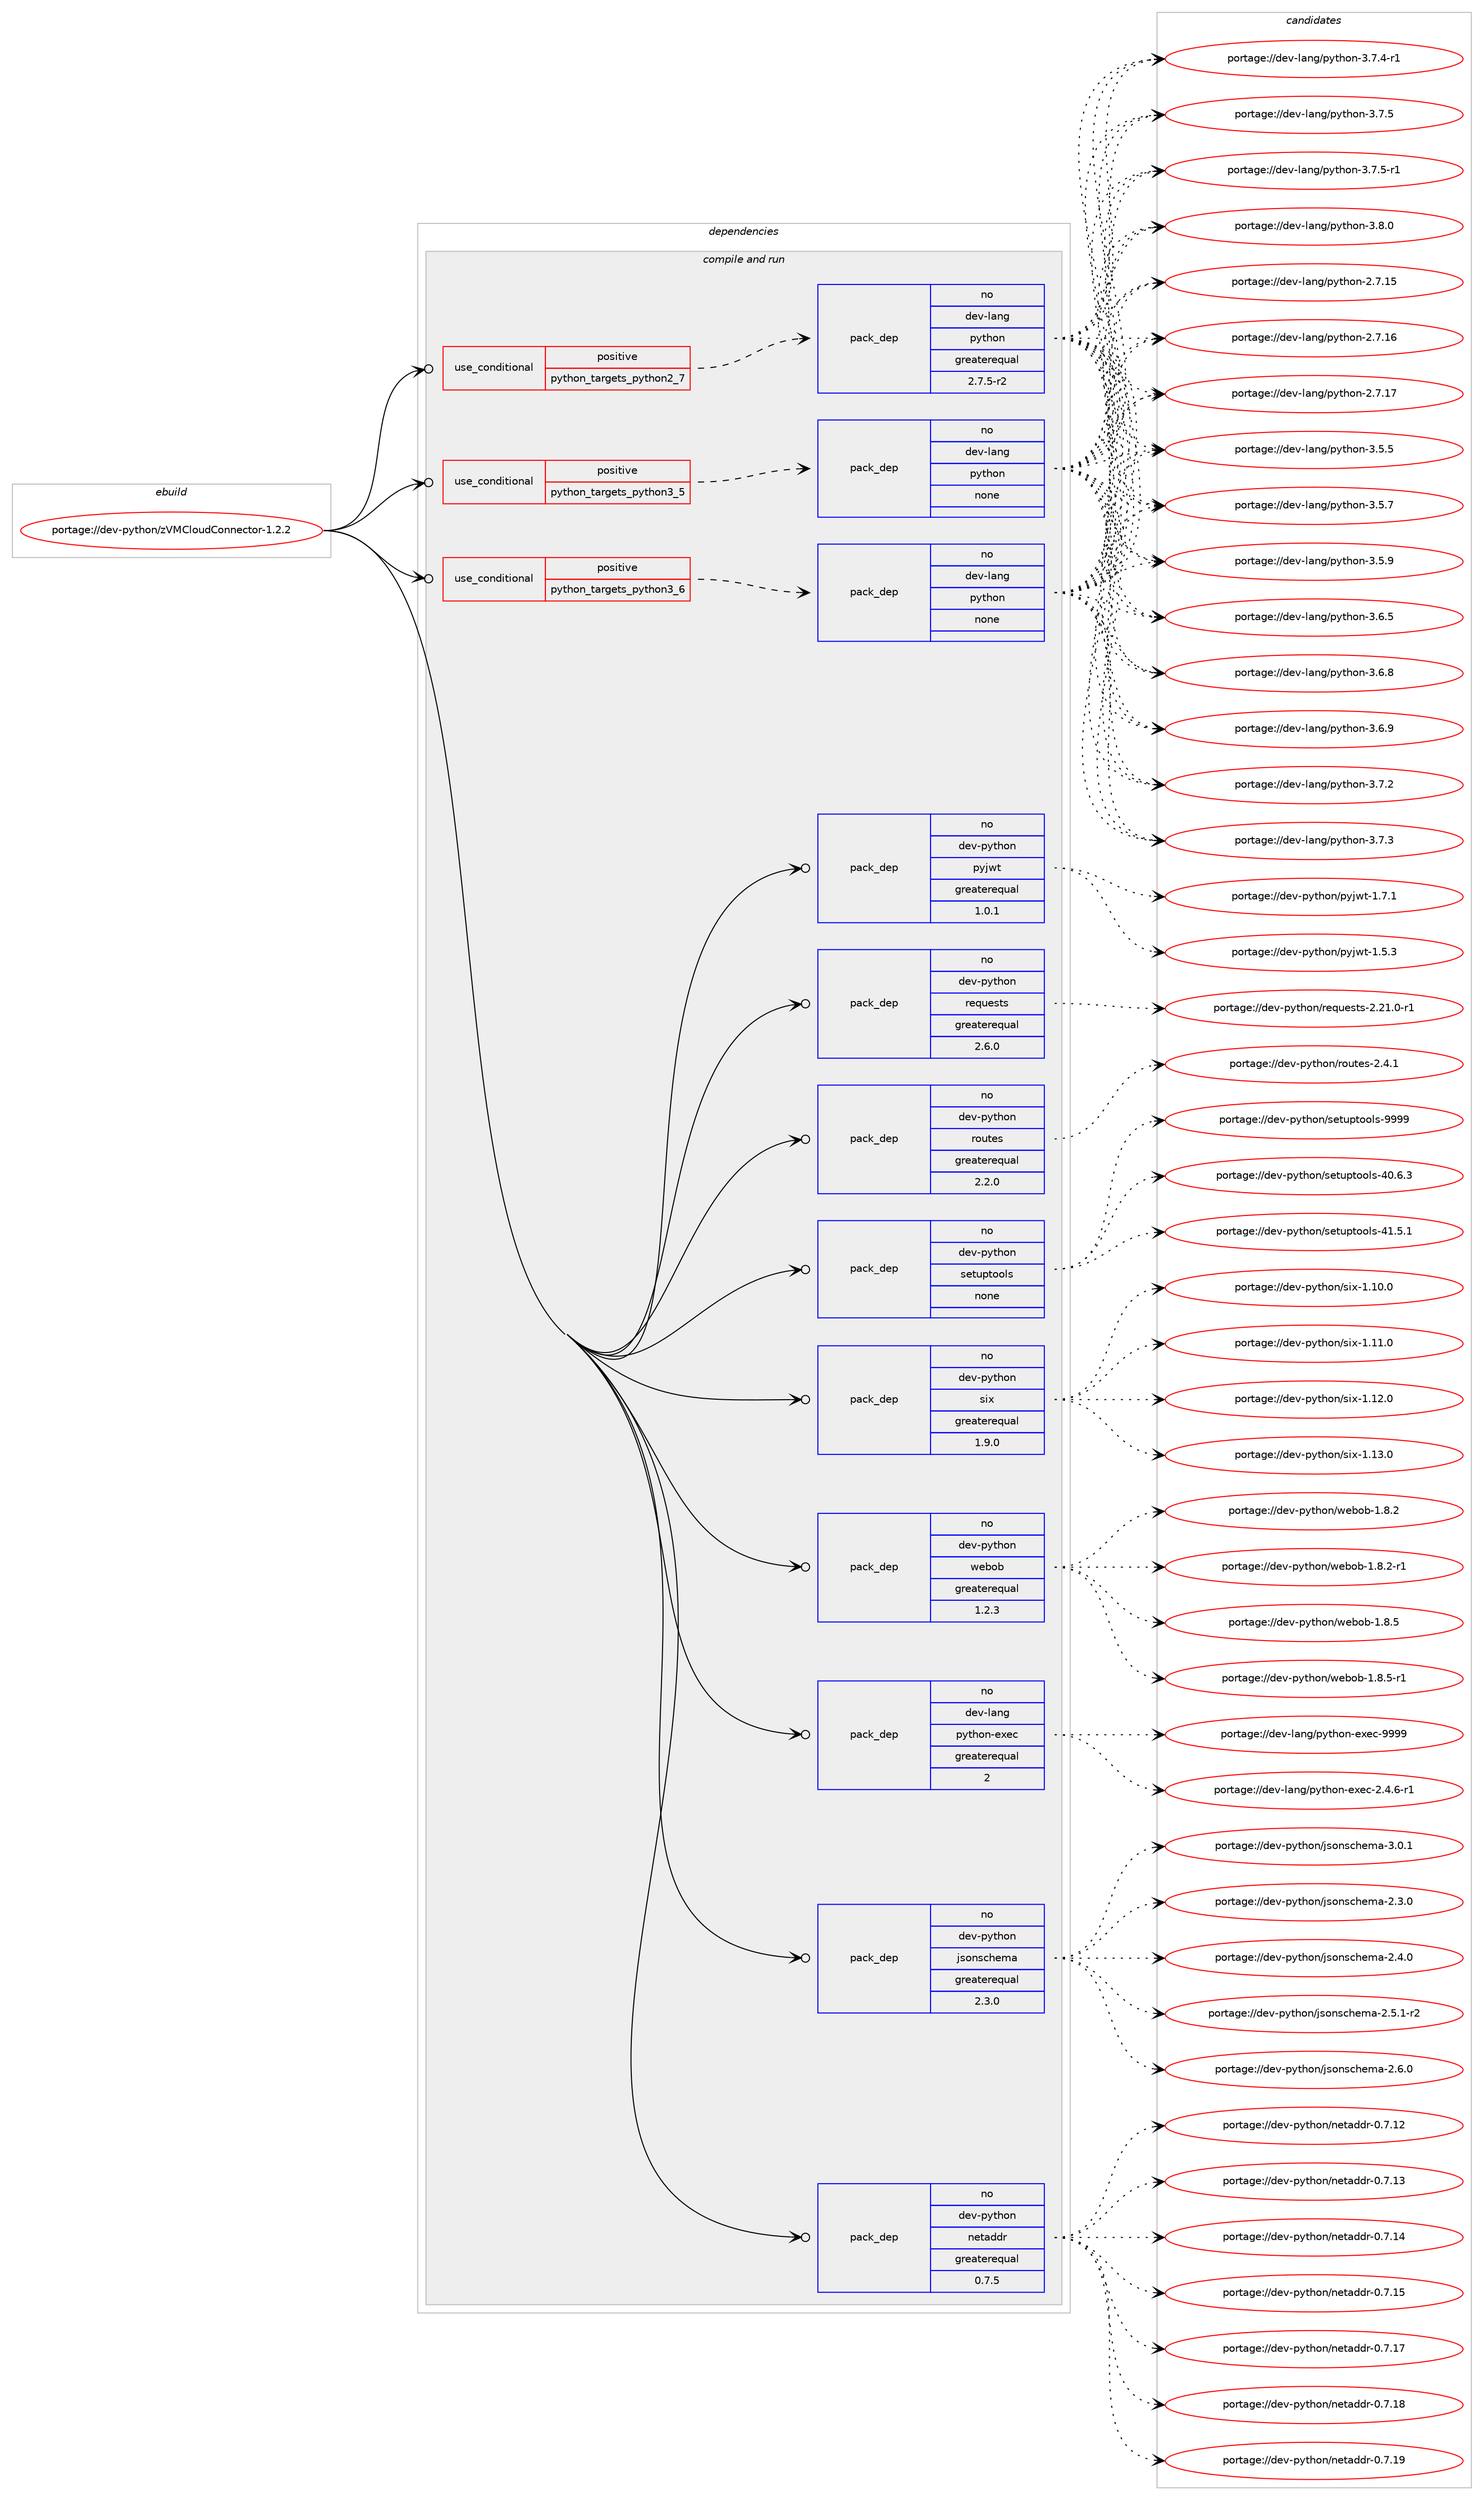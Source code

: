 digraph prolog {

# *************
# Graph options
# *************

newrank=true;
concentrate=true;
compound=true;
graph [rankdir=LR,fontname=Helvetica,fontsize=10,ranksep=1.5];#, ranksep=2.5, nodesep=0.2];
edge  [arrowhead=vee];
node  [fontname=Helvetica,fontsize=10];

# **********
# The ebuild
# **********

subgraph cluster_leftcol {
color=gray;
rank=same;
label=<<i>ebuild</i>>;
id [label="portage://dev-python/zVMCloudConnector-1.2.2", color=red, width=4, href="../dev-python/zVMCloudConnector-1.2.2.svg"];
}

# ****************
# The dependencies
# ****************

subgraph cluster_midcol {
color=gray;
label=<<i>dependencies</i>>;
subgraph cluster_compile {
fillcolor="#eeeeee";
style=filled;
label=<<i>compile</i>>;
}
subgraph cluster_compileandrun {
fillcolor="#eeeeee";
style=filled;
label=<<i>compile and run</i>>;
subgraph cond41123 {
dependency179964 [label=<<TABLE BORDER="0" CELLBORDER="1" CELLSPACING="0" CELLPADDING="4"><TR><TD ROWSPAN="3" CELLPADDING="10">use_conditional</TD></TR><TR><TD>positive</TD></TR><TR><TD>python_targets_python2_7</TD></TR></TABLE>>, shape=none, color=red];
subgraph pack135430 {
dependency179965 [label=<<TABLE BORDER="0" CELLBORDER="1" CELLSPACING="0" CELLPADDING="4" WIDTH="220"><TR><TD ROWSPAN="6" CELLPADDING="30">pack_dep</TD></TR><TR><TD WIDTH="110">no</TD></TR><TR><TD>dev-lang</TD></TR><TR><TD>python</TD></TR><TR><TD>greaterequal</TD></TR><TR><TD>2.7.5-r2</TD></TR></TABLE>>, shape=none, color=blue];
}
dependency179964:e -> dependency179965:w [weight=20,style="dashed",arrowhead="vee"];
}
id:e -> dependency179964:w [weight=20,style="solid",arrowhead="odotvee"];
subgraph cond41124 {
dependency179966 [label=<<TABLE BORDER="0" CELLBORDER="1" CELLSPACING="0" CELLPADDING="4"><TR><TD ROWSPAN="3" CELLPADDING="10">use_conditional</TD></TR><TR><TD>positive</TD></TR><TR><TD>python_targets_python3_5</TD></TR></TABLE>>, shape=none, color=red];
subgraph pack135431 {
dependency179967 [label=<<TABLE BORDER="0" CELLBORDER="1" CELLSPACING="0" CELLPADDING="4" WIDTH="220"><TR><TD ROWSPAN="6" CELLPADDING="30">pack_dep</TD></TR><TR><TD WIDTH="110">no</TD></TR><TR><TD>dev-lang</TD></TR><TR><TD>python</TD></TR><TR><TD>none</TD></TR><TR><TD></TD></TR></TABLE>>, shape=none, color=blue];
}
dependency179966:e -> dependency179967:w [weight=20,style="dashed",arrowhead="vee"];
}
id:e -> dependency179966:w [weight=20,style="solid",arrowhead="odotvee"];
subgraph cond41125 {
dependency179968 [label=<<TABLE BORDER="0" CELLBORDER="1" CELLSPACING="0" CELLPADDING="4"><TR><TD ROWSPAN="3" CELLPADDING="10">use_conditional</TD></TR><TR><TD>positive</TD></TR><TR><TD>python_targets_python3_6</TD></TR></TABLE>>, shape=none, color=red];
subgraph pack135432 {
dependency179969 [label=<<TABLE BORDER="0" CELLBORDER="1" CELLSPACING="0" CELLPADDING="4" WIDTH="220"><TR><TD ROWSPAN="6" CELLPADDING="30">pack_dep</TD></TR><TR><TD WIDTH="110">no</TD></TR><TR><TD>dev-lang</TD></TR><TR><TD>python</TD></TR><TR><TD>none</TD></TR><TR><TD></TD></TR></TABLE>>, shape=none, color=blue];
}
dependency179968:e -> dependency179969:w [weight=20,style="dashed",arrowhead="vee"];
}
id:e -> dependency179968:w [weight=20,style="solid",arrowhead="odotvee"];
subgraph pack135433 {
dependency179970 [label=<<TABLE BORDER="0" CELLBORDER="1" CELLSPACING="0" CELLPADDING="4" WIDTH="220"><TR><TD ROWSPAN="6" CELLPADDING="30">pack_dep</TD></TR><TR><TD WIDTH="110">no</TD></TR><TR><TD>dev-lang</TD></TR><TR><TD>python-exec</TD></TR><TR><TD>greaterequal</TD></TR><TR><TD>2</TD></TR></TABLE>>, shape=none, color=blue];
}
id:e -> dependency179970:w [weight=20,style="solid",arrowhead="odotvee"];
subgraph pack135434 {
dependency179971 [label=<<TABLE BORDER="0" CELLBORDER="1" CELLSPACING="0" CELLPADDING="4" WIDTH="220"><TR><TD ROWSPAN="6" CELLPADDING="30">pack_dep</TD></TR><TR><TD WIDTH="110">no</TD></TR><TR><TD>dev-python</TD></TR><TR><TD>jsonschema</TD></TR><TR><TD>greaterequal</TD></TR><TR><TD>2.3.0</TD></TR></TABLE>>, shape=none, color=blue];
}
id:e -> dependency179971:w [weight=20,style="solid",arrowhead="odotvee"];
subgraph pack135435 {
dependency179972 [label=<<TABLE BORDER="0" CELLBORDER="1" CELLSPACING="0" CELLPADDING="4" WIDTH="220"><TR><TD ROWSPAN="6" CELLPADDING="30">pack_dep</TD></TR><TR><TD WIDTH="110">no</TD></TR><TR><TD>dev-python</TD></TR><TR><TD>netaddr</TD></TR><TR><TD>greaterequal</TD></TR><TR><TD>0.7.5</TD></TR></TABLE>>, shape=none, color=blue];
}
id:e -> dependency179972:w [weight=20,style="solid",arrowhead="odotvee"];
subgraph pack135436 {
dependency179973 [label=<<TABLE BORDER="0" CELLBORDER="1" CELLSPACING="0" CELLPADDING="4" WIDTH="220"><TR><TD ROWSPAN="6" CELLPADDING="30">pack_dep</TD></TR><TR><TD WIDTH="110">no</TD></TR><TR><TD>dev-python</TD></TR><TR><TD>pyjwt</TD></TR><TR><TD>greaterequal</TD></TR><TR><TD>1.0.1</TD></TR></TABLE>>, shape=none, color=blue];
}
id:e -> dependency179973:w [weight=20,style="solid",arrowhead="odotvee"];
subgraph pack135437 {
dependency179974 [label=<<TABLE BORDER="0" CELLBORDER="1" CELLSPACING="0" CELLPADDING="4" WIDTH="220"><TR><TD ROWSPAN="6" CELLPADDING="30">pack_dep</TD></TR><TR><TD WIDTH="110">no</TD></TR><TR><TD>dev-python</TD></TR><TR><TD>requests</TD></TR><TR><TD>greaterequal</TD></TR><TR><TD>2.6.0</TD></TR></TABLE>>, shape=none, color=blue];
}
id:e -> dependency179974:w [weight=20,style="solid",arrowhead="odotvee"];
subgraph pack135438 {
dependency179975 [label=<<TABLE BORDER="0" CELLBORDER="1" CELLSPACING="0" CELLPADDING="4" WIDTH="220"><TR><TD ROWSPAN="6" CELLPADDING="30">pack_dep</TD></TR><TR><TD WIDTH="110">no</TD></TR><TR><TD>dev-python</TD></TR><TR><TD>routes</TD></TR><TR><TD>greaterequal</TD></TR><TR><TD>2.2.0</TD></TR></TABLE>>, shape=none, color=blue];
}
id:e -> dependency179975:w [weight=20,style="solid",arrowhead="odotvee"];
subgraph pack135439 {
dependency179976 [label=<<TABLE BORDER="0" CELLBORDER="1" CELLSPACING="0" CELLPADDING="4" WIDTH="220"><TR><TD ROWSPAN="6" CELLPADDING="30">pack_dep</TD></TR><TR><TD WIDTH="110">no</TD></TR><TR><TD>dev-python</TD></TR><TR><TD>setuptools</TD></TR><TR><TD>none</TD></TR><TR><TD></TD></TR></TABLE>>, shape=none, color=blue];
}
id:e -> dependency179976:w [weight=20,style="solid",arrowhead="odotvee"];
subgraph pack135440 {
dependency179977 [label=<<TABLE BORDER="0" CELLBORDER="1" CELLSPACING="0" CELLPADDING="4" WIDTH="220"><TR><TD ROWSPAN="6" CELLPADDING="30">pack_dep</TD></TR><TR><TD WIDTH="110">no</TD></TR><TR><TD>dev-python</TD></TR><TR><TD>six</TD></TR><TR><TD>greaterequal</TD></TR><TR><TD>1.9.0</TD></TR></TABLE>>, shape=none, color=blue];
}
id:e -> dependency179977:w [weight=20,style="solid",arrowhead="odotvee"];
subgraph pack135441 {
dependency179978 [label=<<TABLE BORDER="0" CELLBORDER="1" CELLSPACING="0" CELLPADDING="4" WIDTH="220"><TR><TD ROWSPAN="6" CELLPADDING="30">pack_dep</TD></TR><TR><TD WIDTH="110">no</TD></TR><TR><TD>dev-python</TD></TR><TR><TD>webob</TD></TR><TR><TD>greaterequal</TD></TR><TR><TD>1.2.3</TD></TR></TABLE>>, shape=none, color=blue];
}
id:e -> dependency179978:w [weight=20,style="solid",arrowhead="odotvee"];
}
subgraph cluster_run {
fillcolor="#eeeeee";
style=filled;
label=<<i>run</i>>;
}
}

# **************
# The candidates
# **************

subgraph cluster_choices {
rank=same;
color=gray;
label=<<i>candidates</i>>;

subgraph choice135430 {
color=black;
nodesep=1;
choiceportage10010111845108971101034711212111610411111045504655464953 [label="portage://dev-lang/python-2.7.15", color=red, width=4,href="../dev-lang/python-2.7.15.svg"];
choiceportage10010111845108971101034711212111610411111045504655464954 [label="portage://dev-lang/python-2.7.16", color=red, width=4,href="../dev-lang/python-2.7.16.svg"];
choiceportage10010111845108971101034711212111610411111045504655464955 [label="portage://dev-lang/python-2.7.17", color=red, width=4,href="../dev-lang/python-2.7.17.svg"];
choiceportage100101118451089711010347112121116104111110455146534653 [label="portage://dev-lang/python-3.5.5", color=red, width=4,href="../dev-lang/python-3.5.5.svg"];
choiceportage100101118451089711010347112121116104111110455146534655 [label="portage://dev-lang/python-3.5.7", color=red, width=4,href="../dev-lang/python-3.5.7.svg"];
choiceportage100101118451089711010347112121116104111110455146534657 [label="portage://dev-lang/python-3.5.9", color=red, width=4,href="../dev-lang/python-3.5.9.svg"];
choiceportage100101118451089711010347112121116104111110455146544653 [label="portage://dev-lang/python-3.6.5", color=red, width=4,href="../dev-lang/python-3.6.5.svg"];
choiceportage100101118451089711010347112121116104111110455146544656 [label="portage://dev-lang/python-3.6.8", color=red, width=4,href="../dev-lang/python-3.6.8.svg"];
choiceportage100101118451089711010347112121116104111110455146544657 [label="portage://dev-lang/python-3.6.9", color=red, width=4,href="../dev-lang/python-3.6.9.svg"];
choiceportage100101118451089711010347112121116104111110455146554650 [label="portage://dev-lang/python-3.7.2", color=red, width=4,href="../dev-lang/python-3.7.2.svg"];
choiceportage100101118451089711010347112121116104111110455146554651 [label="portage://dev-lang/python-3.7.3", color=red, width=4,href="../dev-lang/python-3.7.3.svg"];
choiceportage1001011184510897110103471121211161041111104551465546524511449 [label="portage://dev-lang/python-3.7.4-r1", color=red, width=4,href="../dev-lang/python-3.7.4-r1.svg"];
choiceportage100101118451089711010347112121116104111110455146554653 [label="portage://dev-lang/python-3.7.5", color=red, width=4,href="../dev-lang/python-3.7.5.svg"];
choiceportage1001011184510897110103471121211161041111104551465546534511449 [label="portage://dev-lang/python-3.7.5-r1", color=red, width=4,href="../dev-lang/python-3.7.5-r1.svg"];
choiceportage100101118451089711010347112121116104111110455146564648 [label="portage://dev-lang/python-3.8.0", color=red, width=4,href="../dev-lang/python-3.8.0.svg"];
dependency179965:e -> choiceportage10010111845108971101034711212111610411111045504655464953:w [style=dotted,weight="100"];
dependency179965:e -> choiceportage10010111845108971101034711212111610411111045504655464954:w [style=dotted,weight="100"];
dependency179965:e -> choiceportage10010111845108971101034711212111610411111045504655464955:w [style=dotted,weight="100"];
dependency179965:e -> choiceportage100101118451089711010347112121116104111110455146534653:w [style=dotted,weight="100"];
dependency179965:e -> choiceportage100101118451089711010347112121116104111110455146534655:w [style=dotted,weight="100"];
dependency179965:e -> choiceportage100101118451089711010347112121116104111110455146534657:w [style=dotted,weight="100"];
dependency179965:e -> choiceportage100101118451089711010347112121116104111110455146544653:w [style=dotted,weight="100"];
dependency179965:e -> choiceportage100101118451089711010347112121116104111110455146544656:w [style=dotted,weight="100"];
dependency179965:e -> choiceportage100101118451089711010347112121116104111110455146544657:w [style=dotted,weight="100"];
dependency179965:e -> choiceportage100101118451089711010347112121116104111110455146554650:w [style=dotted,weight="100"];
dependency179965:e -> choiceportage100101118451089711010347112121116104111110455146554651:w [style=dotted,weight="100"];
dependency179965:e -> choiceportage1001011184510897110103471121211161041111104551465546524511449:w [style=dotted,weight="100"];
dependency179965:e -> choiceportage100101118451089711010347112121116104111110455146554653:w [style=dotted,weight="100"];
dependency179965:e -> choiceportage1001011184510897110103471121211161041111104551465546534511449:w [style=dotted,weight="100"];
dependency179965:e -> choiceportage100101118451089711010347112121116104111110455146564648:w [style=dotted,weight="100"];
}
subgraph choice135431 {
color=black;
nodesep=1;
choiceportage10010111845108971101034711212111610411111045504655464953 [label="portage://dev-lang/python-2.7.15", color=red, width=4,href="../dev-lang/python-2.7.15.svg"];
choiceportage10010111845108971101034711212111610411111045504655464954 [label="portage://dev-lang/python-2.7.16", color=red, width=4,href="../dev-lang/python-2.7.16.svg"];
choiceportage10010111845108971101034711212111610411111045504655464955 [label="portage://dev-lang/python-2.7.17", color=red, width=4,href="../dev-lang/python-2.7.17.svg"];
choiceportage100101118451089711010347112121116104111110455146534653 [label="portage://dev-lang/python-3.5.5", color=red, width=4,href="../dev-lang/python-3.5.5.svg"];
choiceportage100101118451089711010347112121116104111110455146534655 [label="portage://dev-lang/python-3.5.7", color=red, width=4,href="../dev-lang/python-3.5.7.svg"];
choiceportage100101118451089711010347112121116104111110455146534657 [label="portage://dev-lang/python-3.5.9", color=red, width=4,href="../dev-lang/python-3.5.9.svg"];
choiceportage100101118451089711010347112121116104111110455146544653 [label="portage://dev-lang/python-3.6.5", color=red, width=4,href="../dev-lang/python-3.6.5.svg"];
choiceportage100101118451089711010347112121116104111110455146544656 [label="portage://dev-lang/python-3.6.8", color=red, width=4,href="../dev-lang/python-3.6.8.svg"];
choiceportage100101118451089711010347112121116104111110455146544657 [label="portage://dev-lang/python-3.6.9", color=red, width=4,href="../dev-lang/python-3.6.9.svg"];
choiceportage100101118451089711010347112121116104111110455146554650 [label="portage://dev-lang/python-3.7.2", color=red, width=4,href="../dev-lang/python-3.7.2.svg"];
choiceportage100101118451089711010347112121116104111110455146554651 [label="portage://dev-lang/python-3.7.3", color=red, width=4,href="../dev-lang/python-3.7.3.svg"];
choiceportage1001011184510897110103471121211161041111104551465546524511449 [label="portage://dev-lang/python-3.7.4-r1", color=red, width=4,href="../dev-lang/python-3.7.4-r1.svg"];
choiceportage100101118451089711010347112121116104111110455146554653 [label="portage://dev-lang/python-3.7.5", color=red, width=4,href="../dev-lang/python-3.7.5.svg"];
choiceportage1001011184510897110103471121211161041111104551465546534511449 [label="portage://dev-lang/python-3.7.5-r1", color=red, width=4,href="../dev-lang/python-3.7.5-r1.svg"];
choiceportage100101118451089711010347112121116104111110455146564648 [label="portage://dev-lang/python-3.8.0", color=red, width=4,href="../dev-lang/python-3.8.0.svg"];
dependency179967:e -> choiceportage10010111845108971101034711212111610411111045504655464953:w [style=dotted,weight="100"];
dependency179967:e -> choiceportage10010111845108971101034711212111610411111045504655464954:w [style=dotted,weight="100"];
dependency179967:e -> choiceportage10010111845108971101034711212111610411111045504655464955:w [style=dotted,weight="100"];
dependency179967:e -> choiceportage100101118451089711010347112121116104111110455146534653:w [style=dotted,weight="100"];
dependency179967:e -> choiceportage100101118451089711010347112121116104111110455146534655:w [style=dotted,weight="100"];
dependency179967:e -> choiceportage100101118451089711010347112121116104111110455146534657:w [style=dotted,weight="100"];
dependency179967:e -> choiceportage100101118451089711010347112121116104111110455146544653:w [style=dotted,weight="100"];
dependency179967:e -> choiceportage100101118451089711010347112121116104111110455146544656:w [style=dotted,weight="100"];
dependency179967:e -> choiceportage100101118451089711010347112121116104111110455146544657:w [style=dotted,weight="100"];
dependency179967:e -> choiceportage100101118451089711010347112121116104111110455146554650:w [style=dotted,weight="100"];
dependency179967:e -> choiceportage100101118451089711010347112121116104111110455146554651:w [style=dotted,weight="100"];
dependency179967:e -> choiceportage1001011184510897110103471121211161041111104551465546524511449:w [style=dotted,weight="100"];
dependency179967:e -> choiceportage100101118451089711010347112121116104111110455146554653:w [style=dotted,weight="100"];
dependency179967:e -> choiceportage1001011184510897110103471121211161041111104551465546534511449:w [style=dotted,weight="100"];
dependency179967:e -> choiceportage100101118451089711010347112121116104111110455146564648:w [style=dotted,weight="100"];
}
subgraph choice135432 {
color=black;
nodesep=1;
choiceportage10010111845108971101034711212111610411111045504655464953 [label="portage://dev-lang/python-2.7.15", color=red, width=4,href="../dev-lang/python-2.7.15.svg"];
choiceportage10010111845108971101034711212111610411111045504655464954 [label="portage://dev-lang/python-2.7.16", color=red, width=4,href="../dev-lang/python-2.7.16.svg"];
choiceportage10010111845108971101034711212111610411111045504655464955 [label="portage://dev-lang/python-2.7.17", color=red, width=4,href="../dev-lang/python-2.7.17.svg"];
choiceportage100101118451089711010347112121116104111110455146534653 [label="portage://dev-lang/python-3.5.5", color=red, width=4,href="../dev-lang/python-3.5.5.svg"];
choiceportage100101118451089711010347112121116104111110455146534655 [label="portage://dev-lang/python-3.5.7", color=red, width=4,href="../dev-lang/python-3.5.7.svg"];
choiceportage100101118451089711010347112121116104111110455146534657 [label="portage://dev-lang/python-3.5.9", color=red, width=4,href="../dev-lang/python-3.5.9.svg"];
choiceportage100101118451089711010347112121116104111110455146544653 [label="portage://dev-lang/python-3.6.5", color=red, width=4,href="../dev-lang/python-3.6.5.svg"];
choiceportage100101118451089711010347112121116104111110455146544656 [label="portage://dev-lang/python-3.6.8", color=red, width=4,href="../dev-lang/python-3.6.8.svg"];
choiceportage100101118451089711010347112121116104111110455146544657 [label="portage://dev-lang/python-3.6.9", color=red, width=4,href="../dev-lang/python-3.6.9.svg"];
choiceportage100101118451089711010347112121116104111110455146554650 [label="portage://dev-lang/python-3.7.2", color=red, width=4,href="../dev-lang/python-3.7.2.svg"];
choiceportage100101118451089711010347112121116104111110455146554651 [label="portage://dev-lang/python-3.7.3", color=red, width=4,href="../dev-lang/python-3.7.3.svg"];
choiceportage1001011184510897110103471121211161041111104551465546524511449 [label="portage://dev-lang/python-3.7.4-r1", color=red, width=4,href="../dev-lang/python-3.7.4-r1.svg"];
choiceportage100101118451089711010347112121116104111110455146554653 [label="portage://dev-lang/python-3.7.5", color=red, width=4,href="../dev-lang/python-3.7.5.svg"];
choiceportage1001011184510897110103471121211161041111104551465546534511449 [label="portage://dev-lang/python-3.7.5-r1", color=red, width=4,href="../dev-lang/python-3.7.5-r1.svg"];
choiceportage100101118451089711010347112121116104111110455146564648 [label="portage://dev-lang/python-3.8.0", color=red, width=4,href="../dev-lang/python-3.8.0.svg"];
dependency179969:e -> choiceportage10010111845108971101034711212111610411111045504655464953:w [style=dotted,weight="100"];
dependency179969:e -> choiceportage10010111845108971101034711212111610411111045504655464954:w [style=dotted,weight="100"];
dependency179969:e -> choiceportage10010111845108971101034711212111610411111045504655464955:w [style=dotted,weight="100"];
dependency179969:e -> choiceportage100101118451089711010347112121116104111110455146534653:w [style=dotted,weight="100"];
dependency179969:e -> choiceportage100101118451089711010347112121116104111110455146534655:w [style=dotted,weight="100"];
dependency179969:e -> choiceportage100101118451089711010347112121116104111110455146534657:w [style=dotted,weight="100"];
dependency179969:e -> choiceportage100101118451089711010347112121116104111110455146544653:w [style=dotted,weight="100"];
dependency179969:e -> choiceportage100101118451089711010347112121116104111110455146544656:w [style=dotted,weight="100"];
dependency179969:e -> choiceportage100101118451089711010347112121116104111110455146544657:w [style=dotted,weight="100"];
dependency179969:e -> choiceportage100101118451089711010347112121116104111110455146554650:w [style=dotted,weight="100"];
dependency179969:e -> choiceportage100101118451089711010347112121116104111110455146554651:w [style=dotted,weight="100"];
dependency179969:e -> choiceportage1001011184510897110103471121211161041111104551465546524511449:w [style=dotted,weight="100"];
dependency179969:e -> choiceportage100101118451089711010347112121116104111110455146554653:w [style=dotted,weight="100"];
dependency179969:e -> choiceportage1001011184510897110103471121211161041111104551465546534511449:w [style=dotted,weight="100"];
dependency179969:e -> choiceportage100101118451089711010347112121116104111110455146564648:w [style=dotted,weight="100"];
}
subgraph choice135433 {
color=black;
nodesep=1;
choiceportage10010111845108971101034711212111610411111045101120101994550465246544511449 [label="portage://dev-lang/python-exec-2.4.6-r1", color=red, width=4,href="../dev-lang/python-exec-2.4.6-r1.svg"];
choiceportage10010111845108971101034711212111610411111045101120101994557575757 [label="portage://dev-lang/python-exec-9999", color=red, width=4,href="../dev-lang/python-exec-9999.svg"];
dependency179970:e -> choiceportage10010111845108971101034711212111610411111045101120101994550465246544511449:w [style=dotted,weight="100"];
dependency179970:e -> choiceportage10010111845108971101034711212111610411111045101120101994557575757:w [style=dotted,weight="100"];
}
subgraph choice135434 {
color=black;
nodesep=1;
choiceportage10010111845112121116104111110471061151111101159910410110997455046514648 [label="portage://dev-python/jsonschema-2.3.0", color=red, width=4,href="../dev-python/jsonschema-2.3.0.svg"];
choiceportage10010111845112121116104111110471061151111101159910410110997455046524648 [label="portage://dev-python/jsonschema-2.4.0", color=red, width=4,href="../dev-python/jsonschema-2.4.0.svg"];
choiceportage100101118451121211161041111104710611511111011599104101109974550465346494511450 [label="portage://dev-python/jsonschema-2.5.1-r2", color=red, width=4,href="../dev-python/jsonschema-2.5.1-r2.svg"];
choiceportage10010111845112121116104111110471061151111101159910410110997455046544648 [label="portage://dev-python/jsonschema-2.6.0", color=red, width=4,href="../dev-python/jsonschema-2.6.0.svg"];
choiceportage10010111845112121116104111110471061151111101159910410110997455146484649 [label="portage://dev-python/jsonschema-3.0.1", color=red, width=4,href="../dev-python/jsonschema-3.0.1.svg"];
dependency179971:e -> choiceportage10010111845112121116104111110471061151111101159910410110997455046514648:w [style=dotted,weight="100"];
dependency179971:e -> choiceportage10010111845112121116104111110471061151111101159910410110997455046524648:w [style=dotted,weight="100"];
dependency179971:e -> choiceportage100101118451121211161041111104710611511111011599104101109974550465346494511450:w [style=dotted,weight="100"];
dependency179971:e -> choiceportage10010111845112121116104111110471061151111101159910410110997455046544648:w [style=dotted,weight="100"];
dependency179971:e -> choiceportage10010111845112121116104111110471061151111101159910410110997455146484649:w [style=dotted,weight="100"];
}
subgraph choice135435 {
color=black;
nodesep=1;
choiceportage10010111845112121116104111110471101011169710010011445484655464950 [label="portage://dev-python/netaddr-0.7.12", color=red, width=4,href="../dev-python/netaddr-0.7.12.svg"];
choiceportage10010111845112121116104111110471101011169710010011445484655464951 [label="portage://dev-python/netaddr-0.7.13", color=red, width=4,href="../dev-python/netaddr-0.7.13.svg"];
choiceportage10010111845112121116104111110471101011169710010011445484655464952 [label="portage://dev-python/netaddr-0.7.14", color=red, width=4,href="../dev-python/netaddr-0.7.14.svg"];
choiceportage10010111845112121116104111110471101011169710010011445484655464953 [label="portage://dev-python/netaddr-0.7.15", color=red, width=4,href="../dev-python/netaddr-0.7.15.svg"];
choiceportage10010111845112121116104111110471101011169710010011445484655464955 [label="portage://dev-python/netaddr-0.7.17", color=red, width=4,href="../dev-python/netaddr-0.7.17.svg"];
choiceportage10010111845112121116104111110471101011169710010011445484655464956 [label="portage://dev-python/netaddr-0.7.18", color=red, width=4,href="../dev-python/netaddr-0.7.18.svg"];
choiceportage10010111845112121116104111110471101011169710010011445484655464957 [label="portage://dev-python/netaddr-0.7.19", color=red, width=4,href="../dev-python/netaddr-0.7.19.svg"];
dependency179972:e -> choiceportage10010111845112121116104111110471101011169710010011445484655464950:w [style=dotted,weight="100"];
dependency179972:e -> choiceportage10010111845112121116104111110471101011169710010011445484655464951:w [style=dotted,weight="100"];
dependency179972:e -> choiceportage10010111845112121116104111110471101011169710010011445484655464952:w [style=dotted,weight="100"];
dependency179972:e -> choiceportage10010111845112121116104111110471101011169710010011445484655464953:w [style=dotted,weight="100"];
dependency179972:e -> choiceportage10010111845112121116104111110471101011169710010011445484655464955:w [style=dotted,weight="100"];
dependency179972:e -> choiceportage10010111845112121116104111110471101011169710010011445484655464956:w [style=dotted,weight="100"];
dependency179972:e -> choiceportage10010111845112121116104111110471101011169710010011445484655464957:w [style=dotted,weight="100"];
}
subgraph choice135436 {
color=black;
nodesep=1;
choiceportage1001011184511212111610411111047112121106119116454946534651 [label="portage://dev-python/pyjwt-1.5.3", color=red, width=4,href="../dev-python/pyjwt-1.5.3.svg"];
choiceportage1001011184511212111610411111047112121106119116454946554649 [label="portage://dev-python/pyjwt-1.7.1", color=red, width=4,href="../dev-python/pyjwt-1.7.1.svg"];
dependency179973:e -> choiceportage1001011184511212111610411111047112121106119116454946534651:w [style=dotted,weight="100"];
dependency179973:e -> choiceportage1001011184511212111610411111047112121106119116454946554649:w [style=dotted,weight="100"];
}
subgraph choice135437 {
color=black;
nodesep=1;
choiceportage1001011184511212111610411111047114101113117101115116115455046504946484511449 [label="portage://dev-python/requests-2.21.0-r1", color=red, width=4,href="../dev-python/requests-2.21.0-r1.svg"];
dependency179974:e -> choiceportage1001011184511212111610411111047114101113117101115116115455046504946484511449:w [style=dotted,weight="100"];
}
subgraph choice135438 {
color=black;
nodesep=1;
choiceportage1001011184511212111610411111047114111117116101115455046524649 [label="portage://dev-python/routes-2.4.1", color=red, width=4,href="../dev-python/routes-2.4.1.svg"];
dependency179975:e -> choiceportage1001011184511212111610411111047114111117116101115455046524649:w [style=dotted,weight="100"];
}
subgraph choice135439 {
color=black;
nodesep=1;
choiceportage100101118451121211161041111104711510111611711211611111110811545524846544651 [label="portage://dev-python/setuptools-40.6.3", color=red, width=4,href="../dev-python/setuptools-40.6.3.svg"];
choiceportage100101118451121211161041111104711510111611711211611111110811545524946534649 [label="portage://dev-python/setuptools-41.5.1", color=red, width=4,href="../dev-python/setuptools-41.5.1.svg"];
choiceportage10010111845112121116104111110471151011161171121161111111081154557575757 [label="portage://dev-python/setuptools-9999", color=red, width=4,href="../dev-python/setuptools-9999.svg"];
dependency179976:e -> choiceportage100101118451121211161041111104711510111611711211611111110811545524846544651:w [style=dotted,weight="100"];
dependency179976:e -> choiceportage100101118451121211161041111104711510111611711211611111110811545524946534649:w [style=dotted,weight="100"];
dependency179976:e -> choiceportage10010111845112121116104111110471151011161171121161111111081154557575757:w [style=dotted,weight="100"];
}
subgraph choice135440 {
color=black;
nodesep=1;
choiceportage100101118451121211161041111104711510512045494649484648 [label="portage://dev-python/six-1.10.0", color=red, width=4,href="../dev-python/six-1.10.0.svg"];
choiceportage100101118451121211161041111104711510512045494649494648 [label="portage://dev-python/six-1.11.0", color=red, width=4,href="../dev-python/six-1.11.0.svg"];
choiceportage100101118451121211161041111104711510512045494649504648 [label="portage://dev-python/six-1.12.0", color=red, width=4,href="../dev-python/six-1.12.0.svg"];
choiceportage100101118451121211161041111104711510512045494649514648 [label="portage://dev-python/six-1.13.0", color=red, width=4,href="../dev-python/six-1.13.0.svg"];
dependency179977:e -> choiceportage100101118451121211161041111104711510512045494649484648:w [style=dotted,weight="100"];
dependency179977:e -> choiceportage100101118451121211161041111104711510512045494649494648:w [style=dotted,weight="100"];
dependency179977:e -> choiceportage100101118451121211161041111104711510512045494649504648:w [style=dotted,weight="100"];
dependency179977:e -> choiceportage100101118451121211161041111104711510512045494649514648:w [style=dotted,weight="100"];
}
subgraph choice135441 {
color=black;
nodesep=1;
choiceportage10010111845112121116104111110471191019811198454946564650 [label="portage://dev-python/webob-1.8.2", color=red, width=4,href="../dev-python/webob-1.8.2.svg"];
choiceportage100101118451121211161041111104711910198111984549465646504511449 [label="portage://dev-python/webob-1.8.2-r1", color=red, width=4,href="../dev-python/webob-1.8.2-r1.svg"];
choiceportage10010111845112121116104111110471191019811198454946564653 [label="portage://dev-python/webob-1.8.5", color=red, width=4,href="../dev-python/webob-1.8.5.svg"];
choiceportage100101118451121211161041111104711910198111984549465646534511449 [label="portage://dev-python/webob-1.8.5-r1", color=red, width=4,href="../dev-python/webob-1.8.5-r1.svg"];
dependency179978:e -> choiceportage10010111845112121116104111110471191019811198454946564650:w [style=dotted,weight="100"];
dependency179978:e -> choiceportage100101118451121211161041111104711910198111984549465646504511449:w [style=dotted,weight="100"];
dependency179978:e -> choiceportage10010111845112121116104111110471191019811198454946564653:w [style=dotted,weight="100"];
dependency179978:e -> choiceportage100101118451121211161041111104711910198111984549465646534511449:w [style=dotted,weight="100"];
}
}

}
